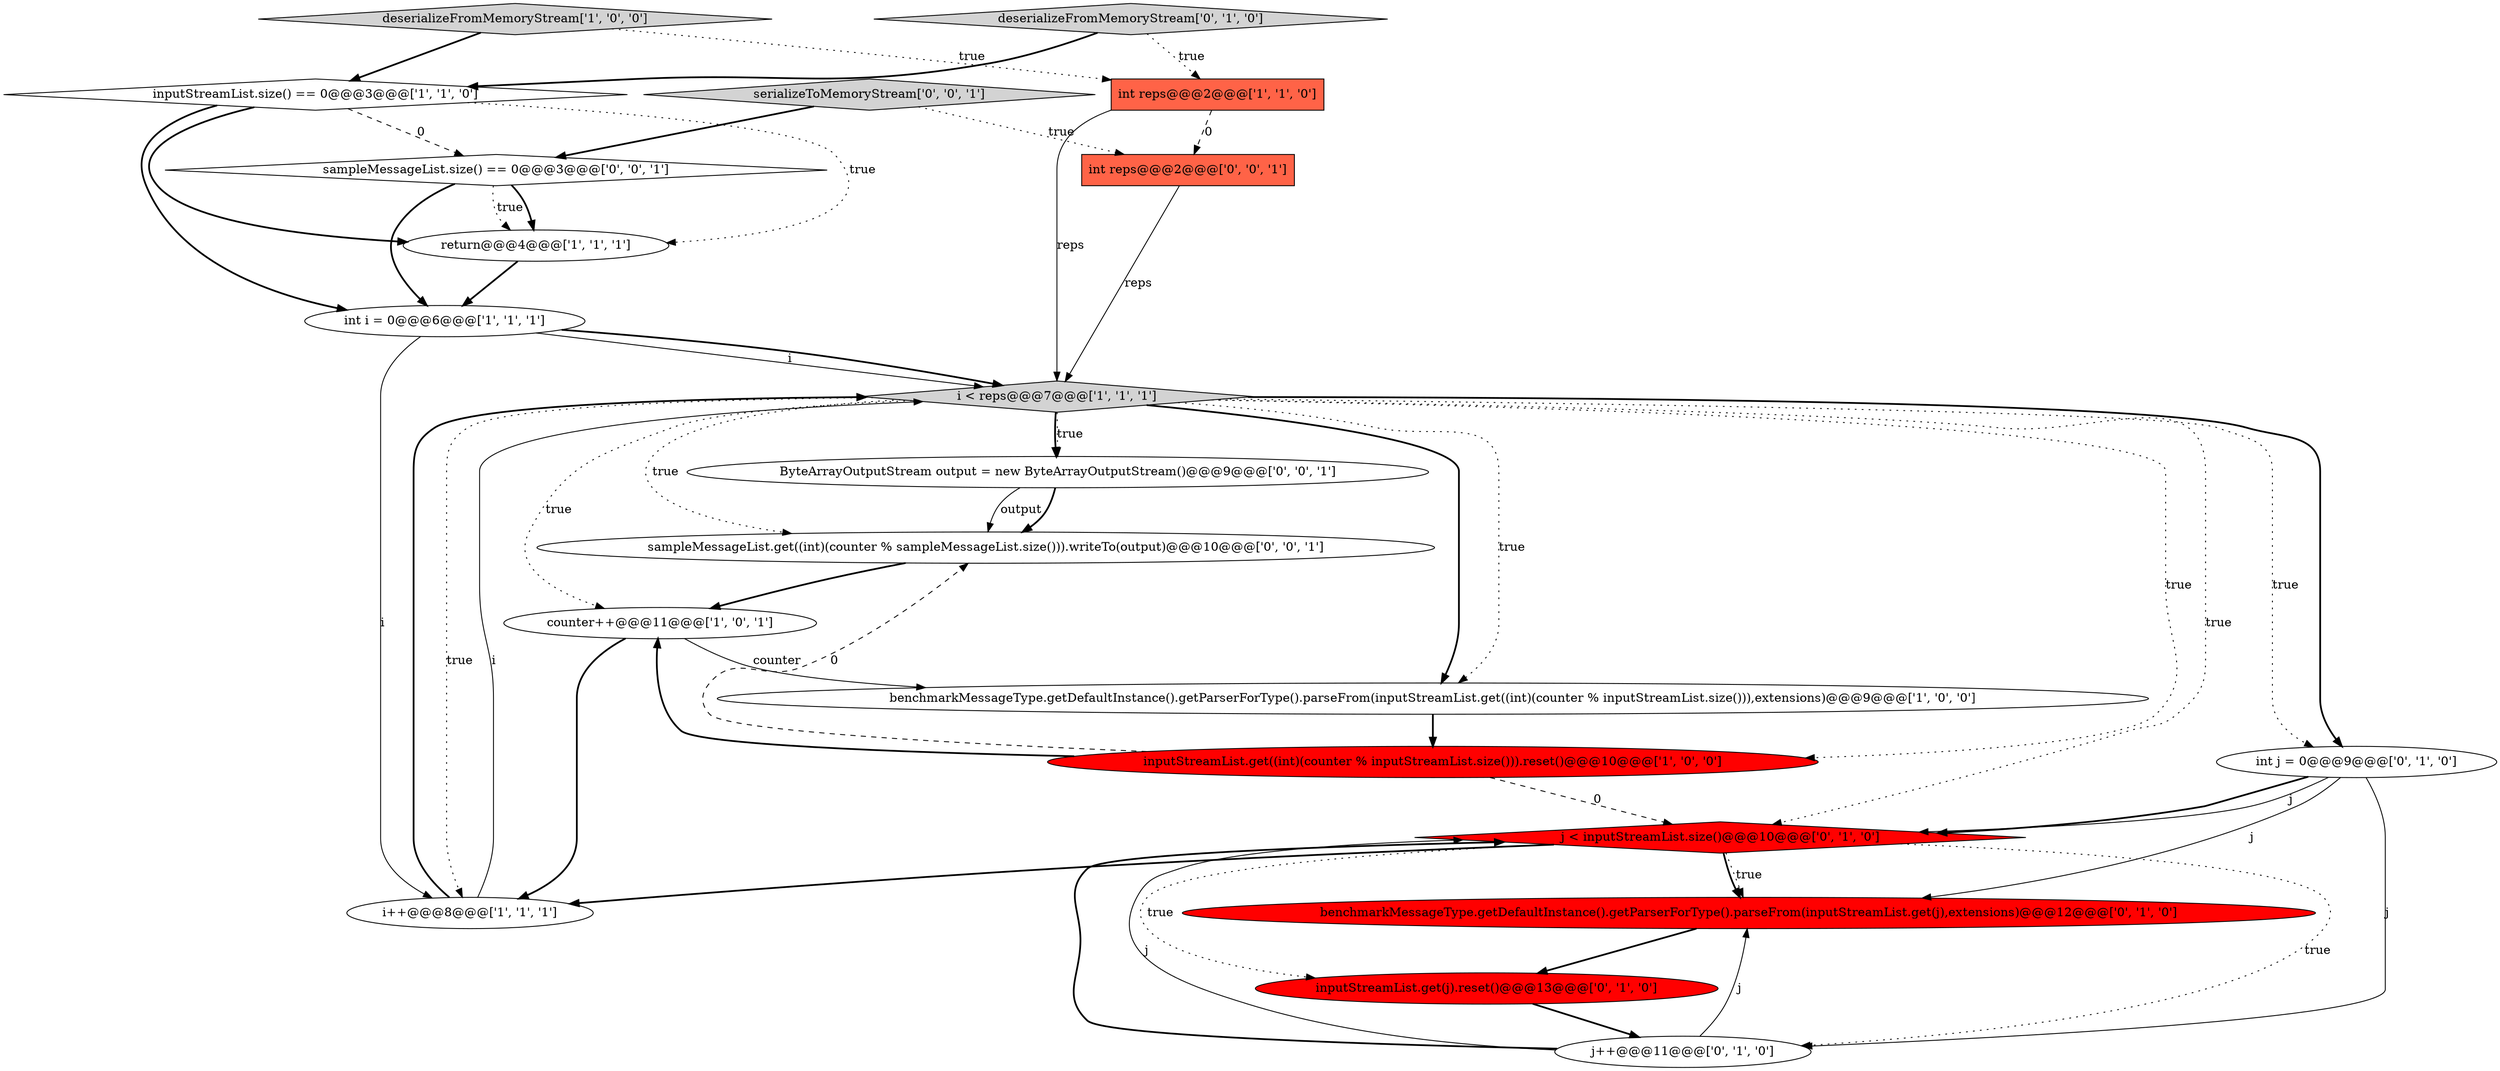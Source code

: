 digraph {
7 [style = filled, label = "int reps@@@2@@@['1', '1', '0']", fillcolor = tomato, shape = box image = "AAA0AAABBB1BBB"];
18 [style = filled, label = "ByteArrayOutputStream output = new ByteArrayOutputStream()@@@9@@@['0', '0', '1']", fillcolor = white, shape = ellipse image = "AAA0AAABBB3BBB"];
6 [style = filled, label = "benchmarkMessageType.getDefaultInstance().getParserForType().parseFrom(inputStreamList.get((int)(counter % inputStreamList.size())),extensions)@@@9@@@['1', '0', '0']", fillcolor = white, shape = ellipse image = "AAA0AAABBB1BBB"];
1 [style = filled, label = "deserializeFromMemoryStream['1', '0', '0']", fillcolor = lightgray, shape = diamond image = "AAA0AAABBB1BBB"];
4 [style = filled, label = "i++@@@8@@@['1', '1', '1']", fillcolor = white, shape = ellipse image = "AAA0AAABBB1BBB"];
10 [style = filled, label = "int j = 0@@@9@@@['0', '1', '0']", fillcolor = white, shape = ellipse image = "AAA0AAABBB2BBB"];
19 [style = filled, label = "sampleMessageList.get((int)(counter % sampleMessageList.size())).writeTo(output)@@@10@@@['0', '0', '1']", fillcolor = white, shape = ellipse image = "AAA0AAABBB3BBB"];
2 [style = filled, label = "counter++@@@11@@@['1', '0', '1']", fillcolor = white, shape = ellipse image = "AAA0AAABBB1BBB"];
20 [style = filled, label = "serializeToMemoryStream['0', '0', '1']", fillcolor = lightgray, shape = diamond image = "AAA0AAABBB3BBB"];
14 [style = filled, label = "deserializeFromMemoryStream['0', '1', '0']", fillcolor = lightgray, shape = diamond image = "AAA0AAABBB2BBB"];
9 [style = filled, label = "inputStreamList.get((int)(counter % inputStreamList.size())).reset()@@@10@@@['1', '0', '0']", fillcolor = red, shape = ellipse image = "AAA1AAABBB1BBB"];
12 [style = filled, label = "j < inputStreamList.size()@@@10@@@['0', '1', '0']", fillcolor = red, shape = diamond image = "AAA1AAABBB2BBB"];
8 [style = filled, label = "int i = 0@@@6@@@['1', '1', '1']", fillcolor = white, shape = ellipse image = "AAA0AAABBB1BBB"];
17 [style = filled, label = "int reps@@@2@@@['0', '0', '1']", fillcolor = tomato, shape = box image = "AAA0AAABBB3BBB"];
15 [style = filled, label = "benchmarkMessageType.getDefaultInstance().getParserForType().parseFrom(inputStreamList.get(j),extensions)@@@12@@@['0', '1', '0']", fillcolor = red, shape = ellipse image = "AAA1AAABBB2BBB"];
3 [style = filled, label = "i < reps@@@7@@@['1', '1', '1']", fillcolor = lightgray, shape = diamond image = "AAA0AAABBB1BBB"];
0 [style = filled, label = "inputStreamList.size() == 0@@@3@@@['1', '1', '0']", fillcolor = white, shape = diamond image = "AAA0AAABBB1BBB"];
16 [style = filled, label = "sampleMessageList.size() == 0@@@3@@@['0', '0', '1']", fillcolor = white, shape = diamond image = "AAA0AAABBB3BBB"];
13 [style = filled, label = "inputStreamList.get(j).reset()@@@13@@@['0', '1', '0']", fillcolor = red, shape = ellipse image = "AAA1AAABBB2BBB"];
11 [style = filled, label = "j++@@@11@@@['0', '1', '0']", fillcolor = white, shape = ellipse image = "AAA0AAABBB2BBB"];
5 [style = filled, label = "return@@@4@@@['1', '1', '1']", fillcolor = white, shape = ellipse image = "AAA0AAABBB1BBB"];
5->8 [style = bold, label=""];
4->3 [style = bold, label=""];
15->13 [style = bold, label=""];
0->5 [style = dotted, label="true"];
8->3 [style = solid, label="i"];
16->8 [style = bold, label=""];
9->2 [style = bold, label=""];
10->15 [style = solid, label="j"];
7->17 [style = dashed, label="0"];
10->12 [style = solid, label="j"];
20->17 [style = dotted, label="true"];
18->19 [style = solid, label="output"];
3->10 [style = dotted, label="true"];
8->3 [style = bold, label=""];
12->15 [style = bold, label=""];
0->16 [style = dashed, label="0"];
18->19 [style = bold, label=""];
12->15 [style = dotted, label="true"];
3->4 [style = dotted, label="true"];
3->6 [style = bold, label=""];
11->12 [style = bold, label=""];
4->3 [style = solid, label="i"];
1->0 [style = bold, label=""];
19->2 [style = bold, label=""];
3->9 [style = dotted, label="true"];
3->6 [style = dotted, label="true"];
2->4 [style = bold, label=""];
13->11 [style = bold, label=""];
11->12 [style = solid, label="j"];
17->3 [style = solid, label="reps"];
12->11 [style = dotted, label="true"];
1->7 [style = dotted, label="true"];
3->18 [style = bold, label=""];
9->19 [style = dashed, label="0"];
3->10 [style = bold, label=""];
12->13 [style = dotted, label="true"];
3->19 [style = dotted, label="true"];
20->16 [style = bold, label=""];
14->0 [style = bold, label=""];
12->4 [style = bold, label=""];
7->3 [style = solid, label="reps"];
2->6 [style = solid, label="counter"];
3->12 [style = dotted, label="true"];
10->12 [style = bold, label=""];
3->18 [style = dotted, label="true"];
14->7 [style = dotted, label="true"];
16->5 [style = dotted, label="true"];
0->8 [style = bold, label=""];
16->5 [style = bold, label=""];
9->12 [style = dashed, label="0"];
6->9 [style = bold, label=""];
10->11 [style = solid, label="j"];
11->15 [style = solid, label="j"];
8->4 [style = solid, label="i"];
3->2 [style = dotted, label="true"];
0->5 [style = bold, label=""];
}
